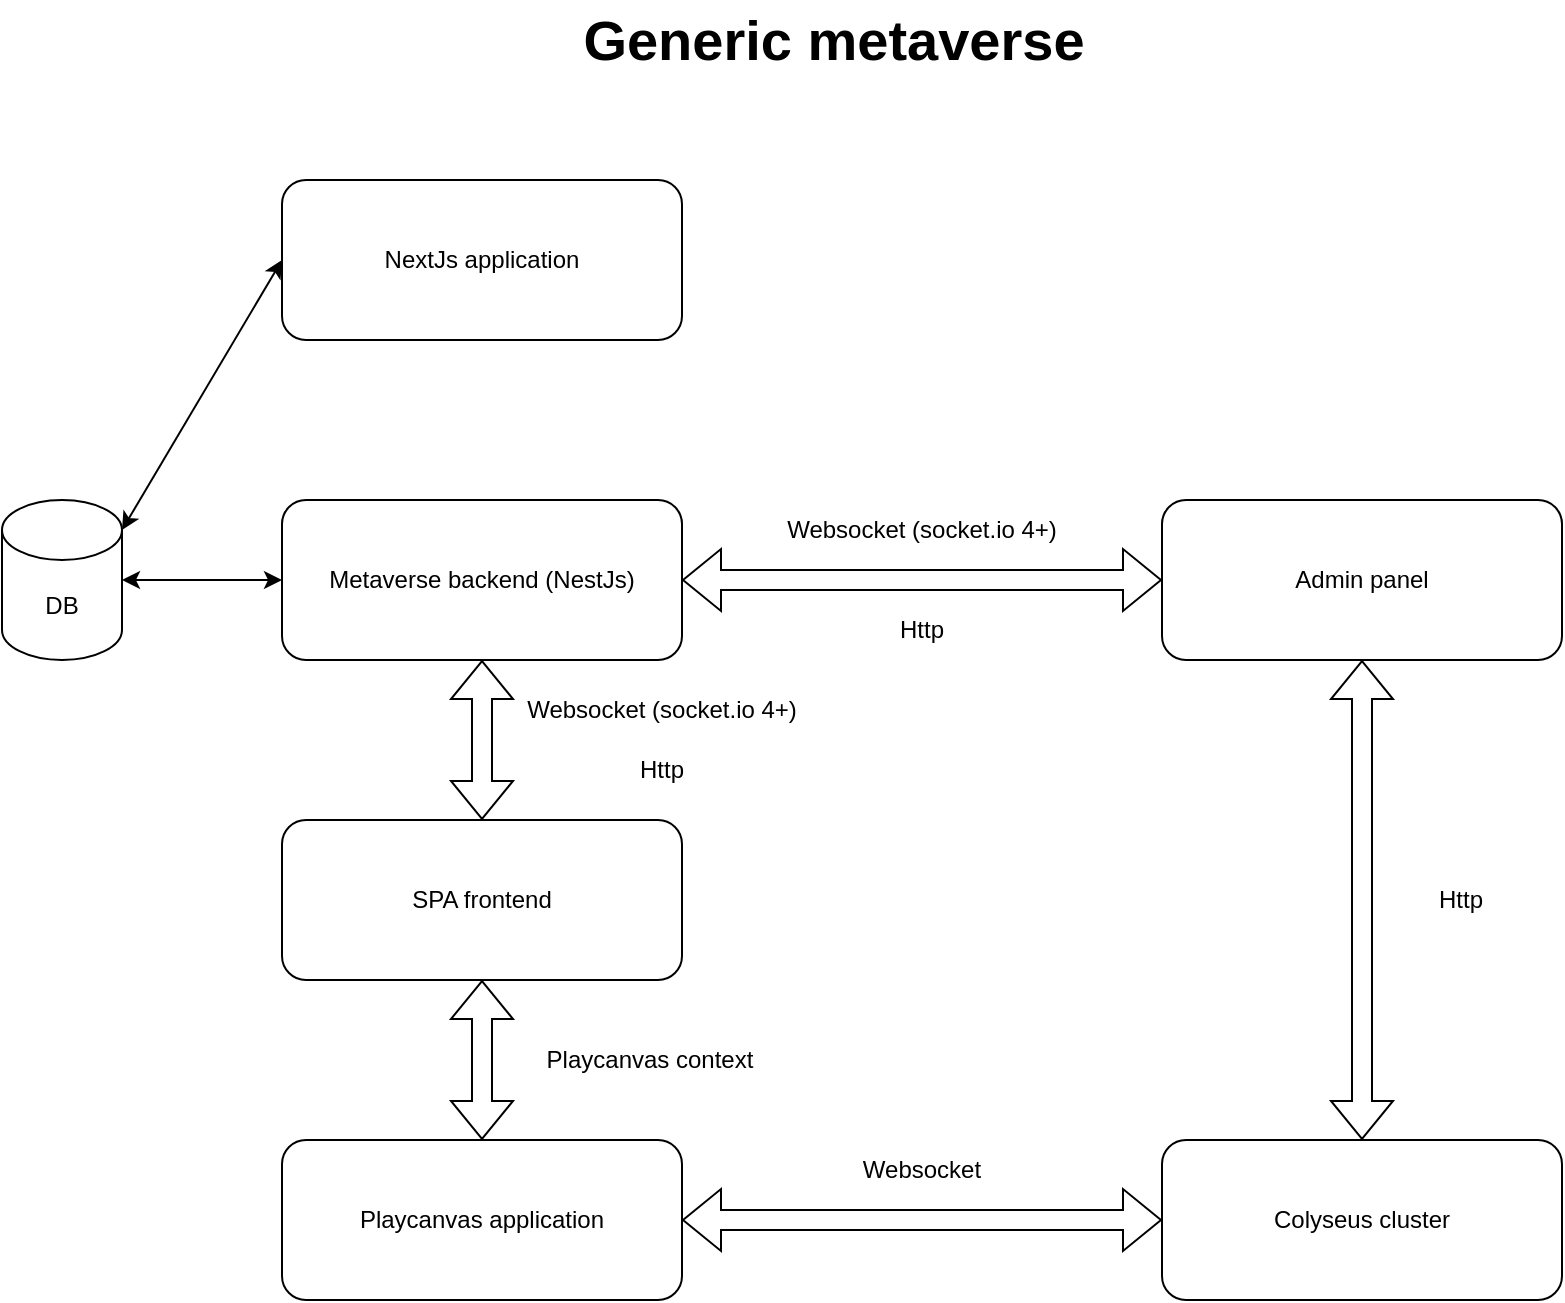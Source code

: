 <mxfile version="24.5.3" type="device">
  <diagram name="Страница — 1" id="no4FJr2xxq9CkF5yL_Iq">
    <mxGraphModel dx="1833" dy="1061" grid="1" gridSize="10" guides="1" tooltips="1" connect="1" arrows="1" fold="1" page="1" pageScale="1" pageWidth="827" pageHeight="1169" math="0" shadow="0">
      <root>
        <mxCell id="0" />
        <mxCell id="1" parent="0" />
        <mxCell id="cEzP-tLh4rJKjAEhT77M-1" value="Playcanvas application" style="rounded=1;whiteSpace=wrap;html=1;" vertex="1" parent="1">
          <mxGeometry x="164" y="650" width="200" height="80" as="geometry" />
        </mxCell>
        <mxCell id="cEzP-tLh4rJKjAEhT77M-2" value="SPA frontend" style="rounded=1;whiteSpace=wrap;html=1;" vertex="1" parent="1">
          <mxGeometry x="164" y="490" width="200" height="80" as="geometry" />
        </mxCell>
        <mxCell id="cEzP-tLh4rJKjAEhT77M-3" value="Colyseus cluster" style="rounded=1;whiteSpace=wrap;html=1;" vertex="1" parent="1">
          <mxGeometry x="604" y="650" width="200" height="80" as="geometry" />
        </mxCell>
        <mxCell id="cEzP-tLh4rJKjAEhT77M-4" value="Metaverse backend (NestJs)" style="rounded=1;whiteSpace=wrap;html=1;" vertex="1" parent="1">
          <mxGeometry x="164" y="330" width="200" height="80" as="geometry" />
        </mxCell>
        <mxCell id="cEzP-tLh4rJKjAEhT77M-5" value="NextJs application" style="rounded=1;whiteSpace=wrap;html=1;" vertex="1" parent="1">
          <mxGeometry x="164" y="170" width="200" height="80" as="geometry" />
        </mxCell>
        <mxCell id="cEzP-tLh4rJKjAEhT77M-8" value="" style="shape=flexArrow;endArrow=classic;startArrow=classic;html=1;rounded=0;exitX=1;exitY=0.5;exitDx=0;exitDy=0;entryX=0;entryY=0.5;entryDx=0;entryDy=0;" edge="1" parent="1" source="cEzP-tLh4rJKjAEhT77M-1" target="cEzP-tLh4rJKjAEhT77M-3">
          <mxGeometry width="100" height="100" relative="1" as="geometry">
            <mxPoint x="474" y="400" as="sourcePoint" />
            <mxPoint x="574" y="300" as="targetPoint" />
          </mxGeometry>
        </mxCell>
        <mxCell id="cEzP-tLh4rJKjAEhT77M-9" value="" style="shape=flexArrow;endArrow=classic;startArrow=classic;html=1;rounded=0;exitX=0.5;exitY=0;exitDx=0;exitDy=0;entryX=0.5;entryY=1;entryDx=0;entryDy=0;" edge="1" parent="1" source="cEzP-tLh4rJKjAEhT77M-1" target="cEzP-tLh4rJKjAEhT77M-2">
          <mxGeometry width="100" height="100" relative="1" as="geometry">
            <mxPoint x="474" y="400" as="sourcePoint" />
            <mxPoint x="574" y="300" as="targetPoint" />
          </mxGeometry>
        </mxCell>
        <mxCell id="cEzP-tLh4rJKjAEhT77M-10" value="DB" style="shape=cylinder3;whiteSpace=wrap;html=1;boundedLbl=1;backgroundOutline=1;size=15;" vertex="1" parent="1">
          <mxGeometry x="24" y="330" width="60" height="80" as="geometry" />
        </mxCell>
        <mxCell id="cEzP-tLh4rJKjAEhT77M-12" value="" style="endArrow=classic;startArrow=classic;html=1;rounded=0;exitX=1;exitY=0;exitDx=0;exitDy=15;exitPerimeter=0;entryX=0;entryY=0.5;entryDx=0;entryDy=0;" edge="1" parent="1" source="cEzP-tLh4rJKjAEhT77M-10" target="cEzP-tLh4rJKjAEhT77M-5">
          <mxGeometry width="50" height="50" relative="1" as="geometry">
            <mxPoint x="494" y="170" as="sourcePoint" />
            <mxPoint x="544" y="120" as="targetPoint" />
          </mxGeometry>
        </mxCell>
        <mxCell id="cEzP-tLh4rJKjAEhT77M-13" value="" style="endArrow=classic;startArrow=classic;html=1;rounded=0;exitX=1;exitY=0.5;exitDx=0;exitDy=0;exitPerimeter=0;entryX=0;entryY=0.5;entryDx=0;entryDy=0;" edge="1" parent="1" source="cEzP-tLh4rJKjAEhT77M-10" target="cEzP-tLh4rJKjAEhT77M-4">
          <mxGeometry width="50" height="50" relative="1" as="geometry">
            <mxPoint x="494" y="170" as="sourcePoint" />
            <mxPoint x="544" y="120" as="targetPoint" />
          </mxGeometry>
        </mxCell>
        <mxCell id="cEzP-tLh4rJKjAEhT77M-14" value="" style="shape=flexArrow;endArrow=classic;startArrow=classic;html=1;rounded=0;exitX=0.5;exitY=0;exitDx=0;exitDy=0;entryX=0.5;entryY=1;entryDx=0;entryDy=0;" edge="1" parent="1" source="cEzP-tLh4rJKjAEhT77M-2" target="cEzP-tLh4rJKjAEhT77M-4">
          <mxGeometry width="100" height="100" relative="1" as="geometry">
            <mxPoint x="474" y="400" as="sourcePoint" />
            <mxPoint x="574" y="300" as="targetPoint" />
          </mxGeometry>
        </mxCell>
        <mxCell id="cEzP-tLh4rJKjAEhT77M-16" value="Websocket (socket.io 4+)" style="text;html=1;align=center;verticalAlign=middle;whiteSpace=wrap;rounded=0;" vertex="1" parent="1">
          <mxGeometry x="264" y="420" width="180" height="30" as="geometry" />
        </mxCell>
        <mxCell id="cEzP-tLh4rJKjAEhT77M-17" value="Http" style="text;html=1;align=center;verticalAlign=middle;whiteSpace=wrap;rounded=0;" vertex="1" parent="1">
          <mxGeometry x="264" y="450" width="180" height="30" as="geometry" />
        </mxCell>
        <mxCell id="cEzP-tLh4rJKjAEhT77M-18" value="Websocket" style="text;html=1;align=center;verticalAlign=middle;whiteSpace=wrap;rounded=0;" vertex="1" parent="1">
          <mxGeometry x="394" y="650" width="180" height="30" as="geometry" />
        </mxCell>
        <mxCell id="cEzP-tLh4rJKjAEhT77M-19" value="Playcanvas context" style="text;html=1;align=center;verticalAlign=middle;whiteSpace=wrap;rounded=0;" vertex="1" parent="1">
          <mxGeometry x="258" y="590" width="180" height="40" as="geometry" />
        </mxCell>
        <mxCell id="cEzP-tLh4rJKjAEhT77M-21" value="Admin panel" style="rounded=1;whiteSpace=wrap;html=1;" vertex="1" parent="1">
          <mxGeometry x="604" y="330" width="200" height="80" as="geometry" />
        </mxCell>
        <mxCell id="cEzP-tLh4rJKjAEhT77M-22" value="" style="shape=flexArrow;endArrow=classic;startArrow=classic;html=1;rounded=0;exitX=1;exitY=0.5;exitDx=0;exitDy=0;entryX=0;entryY=0.5;entryDx=0;entryDy=0;" edge="1" parent="1" source="cEzP-tLh4rJKjAEhT77M-4" target="cEzP-tLh4rJKjAEhT77M-21">
          <mxGeometry width="100" height="100" relative="1" as="geometry">
            <mxPoint x="474" y="400" as="sourcePoint" />
            <mxPoint x="574" y="300" as="targetPoint" />
          </mxGeometry>
        </mxCell>
        <mxCell id="cEzP-tLh4rJKjAEhT77M-24" value="" style="shape=flexArrow;endArrow=classic;startArrow=classic;html=1;rounded=0;exitX=0.5;exitY=0;exitDx=0;exitDy=0;entryX=0.5;entryY=1;entryDx=0;entryDy=0;" edge="1" parent="1" source="cEzP-tLh4rJKjAEhT77M-3" target="cEzP-tLh4rJKjAEhT77M-21">
          <mxGeometry width="100" height="100" relative="1" as="geometry">
            <mxPoint x="594" y="400" as="sourcePoint" />
            <mxPoint x="694" y="300" as="targetPoint" />
          </mxGeometry>
        </mxCell>
        <mxCell id="cEzP-tLh4rJKjAEhT77M-25" value="Http" style="text;html=1;align=center;verticalAlign=middle;whiteSpace=wrap;rounded=0;" vertex="1" parent="1">
          <mxGeometry x="720" y="515" width="67" height="30" as="geometry" />
        </mxCell>
        <mxCell id="cEzP-tLh4rJKjAEhT77M-27" value="Websocket (socket.io 4+)" style="text;html=1;align=center;verticalAlign=middle;whiteSpace=wrap;rounded=0;" vertex="1" parent="1">
          <mxGeometry x="394" y="330" width="180" height="30" as="geometry" />
        </mxCell>
        <mxCell id="cEzP-tLh4rJKjAEhT77M-28" value="Http" style="text;html=1;align=center;verticalAlign=middle;whiteSpace=wrap;rounded=0;" vertex="1" parent="1">
          <mxGeometry x="394" y="380" width="180" height="30" as="geometry" />
        </mxCell>
        <mxCell id="cEzP-tLh4rJKjAEhT77M-29" value="&lt;b style=&quot;font-size: 28px;&quot;&gt;&lt;font style=&quot;font-size: 28px;&quot;&gt;Generic metaverse&lt;/font&gt;&lt;/b&gt;" style="text;html=1;align=center;verticalAlign=middle;whiteSpace=wrap;rounded=0;fontSize=28;" vertex="1" parent="1">
          <mxGeometry x="240" y="80" width="400" height="40" as="geometry" />
        </mxCell>
      </root>
    </mxGraphModel>
  </diagram>
</mxfile>
